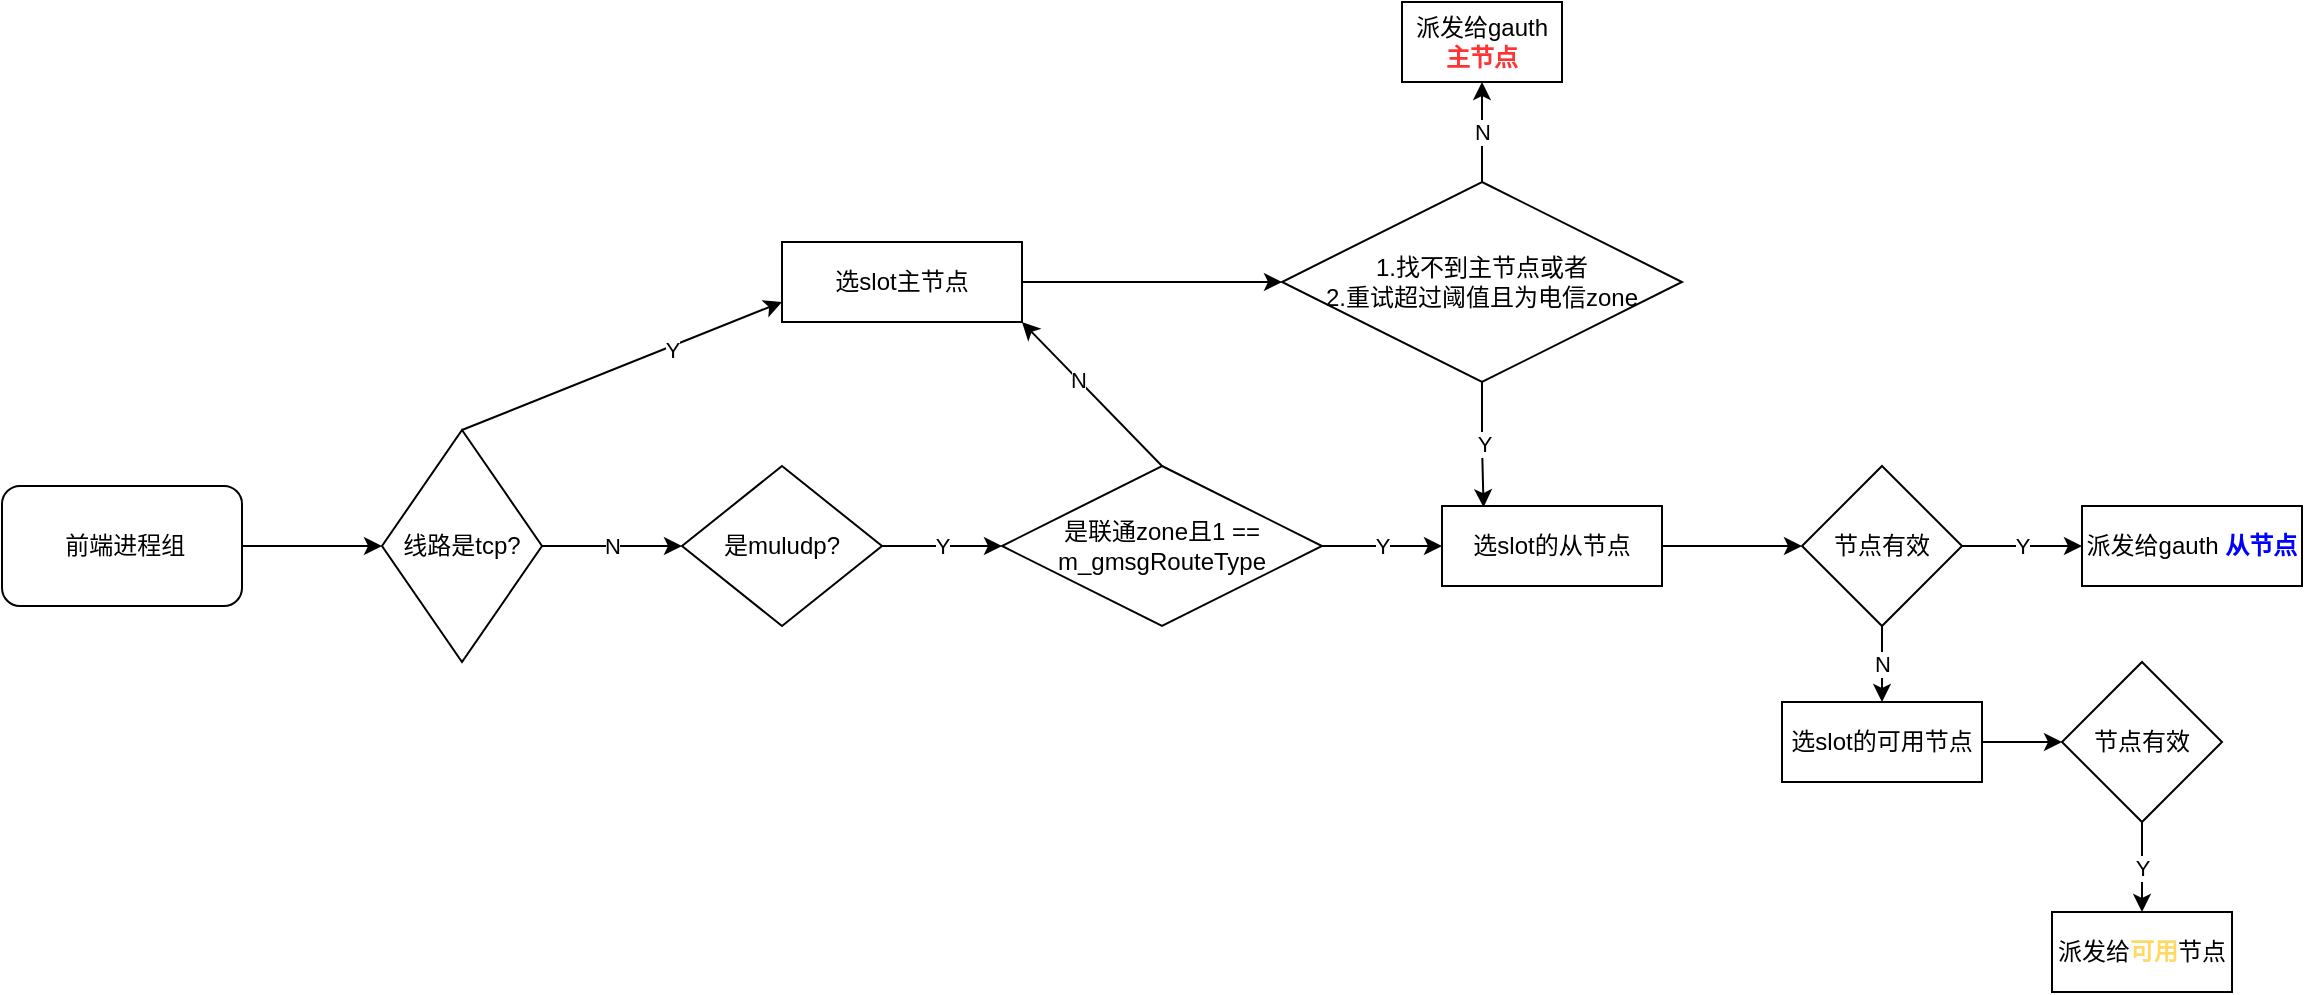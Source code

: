 <mxfile version="21.1.1" type="github">
  <diagram name="第 1 页" id="KKsY59eh9XaDmgX87wVV">
    <mxGraphModel dx="1508" dy="861" grid="1" gridSize="10" guides="1" tooltips="1" connect="1" arrows="1" fold="1" page="1" pageScale="1" pageWidth="827" pageHeight="1169" math="0" shadow="0">
      <root>
        <mxCell id="0" />
        <mxCell id="1" parent="0" />
        <mxCell id="A7drEQn15BSyyHfxk9KO-81" style="edgeStyle=orthogonalEdgeStyle;rounded=0;orthogonalLoop=1;jettySize=auto;html=1;entryX=0;entryY=0.5;entryDx=0;entryDy=0;" edge="1" parent="1" source="A7drEQn15BSyyHfxk9KO-1" target="A7drEQn15BSyyHfxk9KO-3">
          <mxGeometry relative="1" as="geometry" />
        </mxCell>
        <mxCell id="A7drEQn15BSyyHfxk9KO-1" value="&amp;nbsp;前端进程组" style="rounded=1;whiteSpace=wrap;html=1;" vertex="1" parent="1">
          <mxGeometry x="60" y="352" width="120" height="60" as="geometry" />
        </mxCell>
        <mxCell id="A7drEQn15BSyyHfxk9KO-61" value="N" style="edgeStyle=orthogonalEdgeStyle;rounded=0;orthogonalLoop=1;jettySize=auto;html=1;entryX=0;entryY=0.5;entryDx=0;entryDy=0;" edge="1" parent="1" source="A7drEQn15BSyyHfxk9KO-3" target="A7drEQn15BSyyHfxk9KO-22">
          <mxGeometry relative="1" as="geometry" />
        </mxCell>
        <mxCell id="A7drEQn15BSyyHfxk9KO-3" value="线路是tcp?" style="rhombus;whiteSpace=wrap;html=1;" vertex="1" parent="1">
          <mxGeometry x="250" y="324" width="80" height="116" as="geometry" />
        </mxCell>
        <mxCell id="A7drEQn15BSyyHfxk9KO-73" style="edgeStyle=orthogonalEdgeStyle;rounded=0;orthogonalLoop=1;jettySize=auto;html=1;entryX=0;entryY=0.5;entryDx=0;entryDy=0;" edge="1" parent="1" source="A7drEQn15BSyyHfxk9KO-6" target="A7drEQn15BSyyHfxk9KO-9">
          <mxGeometry relative="1" as="geometry" />
        </mxCell>
        <mxCell id="A7drEQn15BSyyHfxk9KO-6" value="选slot主节点" style="rounded=0;whiteSpace=wrap;html=1;" vertex="1" parent="1">
          <mxGeometry x="450" y="230" width="120" height="40" as="geometry" />
        </mxCell>
        <mxCell id="A7drEQn15BSyyHfxk9KO-74" value="N" style="edgeStyle=orthogonalEdgeStyle;rounded=0;orthogonalLoop=1;jettySize=auto;html=1;entryX=0.5;entryY=1;entryDx=0;entryDy=0;" edge="1" parent="1" source="A7drEQn15BSyyHfxk9KO-9" target="A7drEQn15BSyyHfxk9KO-40">
          <mxGeometry relative="1" as="geometry" />
        </mxCell>
        <mxCell id="A7drEQn15BSyyHfxk9KO-75" value="Y" style="edgeStyle=orthogonalEdgeStyle;rounded=0;orthogonalLoop=1;jettySize=auto;html=1;entryX=0.189;entryY=0.015;entryDx=0;entryDy=0;entryPerimeter=0;" edge="1" parent="1" source="A7drEQn15BSyyHfxk9KO-9" target="A7drEQn15BSyyHfxk9KO-11">
          <mxGeometry relative="1" as="geometry" />
        </mxCell>
        <mxCell id="A7drEQn15BSyyHfxk9KO-9" value="1.找不到主节点或者&lt;br&gt;2.重试超过阈值且为电信zone" style="rhombus;whiteSpace=wrap;html=1;" vertex="1" parent="1">
          <mxGeometry x="700" y="200" width="200" height="100" as="geometry" />
        </mxCell>
        <mxCell id="A7drEQn15BSyyHfxk9KO-76" style="edgeStyle=orthogonalEdgeStyle;rounded=0;orthogonalLoop=1;jettySize=auto;html=1;entryX=0;entryY=0.5;entryDx=0;entryDy=0;" edge="1" parent="1" source="A7drEQn15BSyyHfxk9KO-11" target="A7drEQn15BSyyHfxk9KO-31">
          <mxGeometry relative="1" as="geometry" />
        </mxCell>
        <mxCell id="A7drEQn15BSyyHfxk9KO-11" value="选slot的从节点" style="rounded=0;whiteSpace=wrap;html=1;" vertex="1" parent="1">
          <mxGeometry x="780" y="362" width="110" height="40" as="geometry" />
        </mxCell>
        <mxCell id="A7drEQn15BSyyHfxk9KO-72" value="Y" style="edgeStyle=orthogonalEdgeStyle;rounded=0;orthogonalLoop=1;jettySize=auto;html=1;" edge="1" parent="1" source="A7drEQn15BSyyHfxk9KO-16" target="A7drEQn15BSyyHfxk9KO-11">
          <mxGeometry relative="1" as="geometry" />
        </mxCell>
        <mxCell id="A7drEQn15BSyyHfxk9KO-16" value="是联通zone且1 == m_gmsgRouteType" style="rhombus;whiteSpace=wrap;html=1;" vertex="1" parent="1">
          <mxGeometry x="560" y="342" width="160" height="80" as="geometry" />
        </mxCell>
        <mxCell id="A7drEQn15BSyyHfxk9KO-70" value="Y" style="edgeStyle=orthogonalEdgeStyle;rounded=0;orthogonalLoop=1;jettySize=auto;html=1;exitX=1;exitY=0.5;exitDx=0;exitDy=0;entryX=0;entryY=0.5;entryDx=0;entryDy=0;" edge="1" parent="1" source="A7drEQn15BSyyHfxk9KO-22" target="A7drEQn15BSyyHfxk9KO-16">
          <mxGeometry relative="1" as="geometry" />
        </mxCell>
        <mxCell id="A7drEQn15BSyyHfxk9KO-22" value="是muludp?" style="rhombus;whiteSpace=wrap;html=1;" vertex="1" parent="1">
          <mxGeometry x="400" y="342" width="100" height="80" as="geometry" />
        </mxCell>
        <mxCell id="A7drEQn15BSyyHfxk9KO-79" style="edgeStyle=orthogonalEdgeStyle;rounded=0;orthogonalLoop=1;jettySize=auto;html=1;entryX=0;entryY=0.5;entryDx=0;entryDy=0;" edge="1" parent="1" source="A7drEQn15BSyyHfxk9KO-27" target="A7drEQn15BSyyHfxk9KO-46">
          <mxGeometry relative="1" as="geometry" />
        </mxCell>
        <mxCell id="A7drEQn15BSyyHfxk9KO-27" value="选slot的可用节点" style="rounded=0;whiteSpace=wrap;html=1;" vertex="1" parent="1">
          <mxGeometry x="950" y="460" width="100" height="40" as="geometry" />
        </mxCell>
        <mxCell id="A7drEQn15BSyyHfxk9KO-77" value="Y" style="edgeStyle=orthogonalEdgeStyle;rounded=0;orthogonalLoop=1;jettySize=auto;html=1;entryX=0;entryY=0.5;entryDx=0;entryDy=0;" edge="1" parent="1" source="A7drEQn15BSyyHfxk9KO-31" target="A7drEQn15BSyyHfxk9KO-41">
          <mxGeometry relative="1" as="geometry" />
        </mxCell>
        <mxCell id="A7drEQn15BSyyHfxk9KO-78" value="N" style="edgeStyle=orthogonalEdgeStyle;rounded=0;orthogonalLoop=1;jettySize=auto;html=1;entryX=0.5;entryY=0;entryDx=0;entryDy=0;" edge="1" parent="1" source="A7drEQn15BSyyHfxk9KO-31" target="A7drEQn15BSyyHfxk9KO-27">
          <mxGeometry relative="1" as="geometry" />
        </mxCell>
        <mxCell id="A7drEQn15BSyyHfxk9KO-31" value="节点有效" style="rhombus;whiteSpace=wrap;html=1;" vertex="1" parent="1">
          <mxGeometry x="960" y="342" width="80" height="80" as="geometry" />
        </mxCell>
        <mxCell id="A7drEQn15BSyyHfxk9KO-40" value="派发给gauth &lt;font color=&quot;#ff3333&quot;&gt;&lt;b&gt;主节点&lt;/b&gt;&lt;/font&gt;" style="rounded=0;whiteSpace=wrap;html=1;" vertex="1" parent="1">
          <mxGeometry x="760" y="110" width="80" height="40" as="geometry" />
        </mxCell>
        <mxCell id="A7drEQn15BSyyHfxk9KO-41" value="派发给gauth &lt;b&gt;&lt;font color=&quot;#0000ff&quot;&gt;从节点&lt;/font&gt;&lt;/b&gt;" style="rounded=0;whiteSpace=wrap;html=1;" vertex="1" parent="1">
          <mxGeometry x="1100" y="362" width="110" height="40" as="geometry" />
        </mxCell>
        <mxCell id="A7drEQn15BSyyHfxk9KO-80" value="Y" style="edgeStyle=orthogonalEdgeStyle;rounded=0;orthogonalLoop=1;jettySize=auto;html=1;" edge="1" parent="1" source="A7drEQn15BSyyHfxk9KO-46" target="A7drEQn15BSyyHfxk9KO-51">
          <mxGeometry relative="1" as="geometry" />
        </mxCell>
        <mxCell id="A7drEQn15BSyyHfxk9KO-46" value="节点有效" style="rhombus;whiteSpace=wrap;html=1;" vertex="1" parent="1">
          <mxGeometry x="1090" y="440" width="80" height="80" as="geometry" />
        </mxCell>
        <mxCell id="A7drEQn15BSyyHfxk9KO-51" value="派发给&lt;b&gt;&lt;font color=&quot;#ffd966&quot;&gt;可用&lt;/font&gt;&lt;/b&gt;节点" style="rounded=0;whiteSpace=wrap;html=1;" vertex="1" parent="1">
          <mxGeometry x="1085" y="565" width="90" height="40" as="geometry" />
        </mxCell>
        <mxCell id="A7drEQn15BSyyHfxk9KO-56" value="" style="endArrow=classic;html=1;rounded=0;entryX=1;entryY=1;entryDx=0;entryDy=0;exitX=0.5;exitY=0;exitDx=0;exitDy=0;" edge="1" parent="1" source="A7drEQn15BSyyHfxk9KO-16" target="A7drEQn15BSyyHfxk9KO-6">
          <mxGeometry width="50" height="50" relative="1" as="geometry">
            <mxPoint x="620" y="340" as="sourcePoint" />
            <mxPoint x="670" y="290" as="targetPoint" />
          </mxGeometry>
        </mxCell>
        <mxCell id="A7drEQn15BSyyHfxk9KO-57" value="N" style="edgeLabel;html=1;align=center;verticalAlign=middle;resizable=0;points=[];" vertex="1" connectable="0" parent="A7drEQn15BSyyHfxk9KO-56">
          <mxGeometry x="0.213" y="-1" relative="1" as="geometry">
            <mxPoint y="1" as="offset" />
          </mxGeometry>
        </mxCell>
        <mxCell id="A7drEQn15BSyyHfxk9KO-58" value="" style="endArrow=classic;html=1;rounded=0;entryX=0;entryY=0.75;entryDx=0;entryDy=0;exitX=0.5;exitY=0;exitDx=0;exitDy=0;" edge="1" parent="1" source="A7drEQn15BSyyHfxk9KO-3" target="A7drEQn15BSyyHfxk9KO-6">
          <mxGeometry width="50" height="50" relative="1" as="geometry">
            <mxPoint x="290" y="320" as="sourcePoint" />
            <mxPoint x="340" y="270" as="targetPoint" />
          </mxGeometry>
        </mxCell>
        <mxCell id="A7drEQn15BSyyHfxk9KO-59" value="Y" style="edgeLabel;html=1;align=center;verticalAlign=middle;resizable=0;points=[];" vertex="1" connectable="0" parent="A7drEQn15BSyyHfxk9KO-58">
          <mxGeometry x="0.302" y="-1" relative="1" as="geometry">
            <mxPoint as="offset" />
          </mxGeometry>
        </mxCell>
      </root>
    </mxGraphModel>
  </diagram>
</mxfile>
